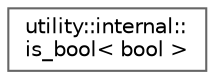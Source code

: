 digraph "类继承关系图"
{
 // LATEX_PDF_SIZE
  bgcolor="transparent";
  edge [fontname=Helvetica,fontsize=10,labelfontname=Helvetica,labelfontsize=10];
  node [fontname=Helvetica,fontsize=10,shape=box,height=0.2,width=0.4];
  rankdir="LR";
  Node0 [id="Node000000",label="utility::internal::\lis_bool\< bool \>",height=0.2,width=0.4,color="grey40", fillcolor="white", style="filled",URL="$structutility_1_1internal_1_1is__bool_3_01bool_01_4.html",tooltip=" "];
}
